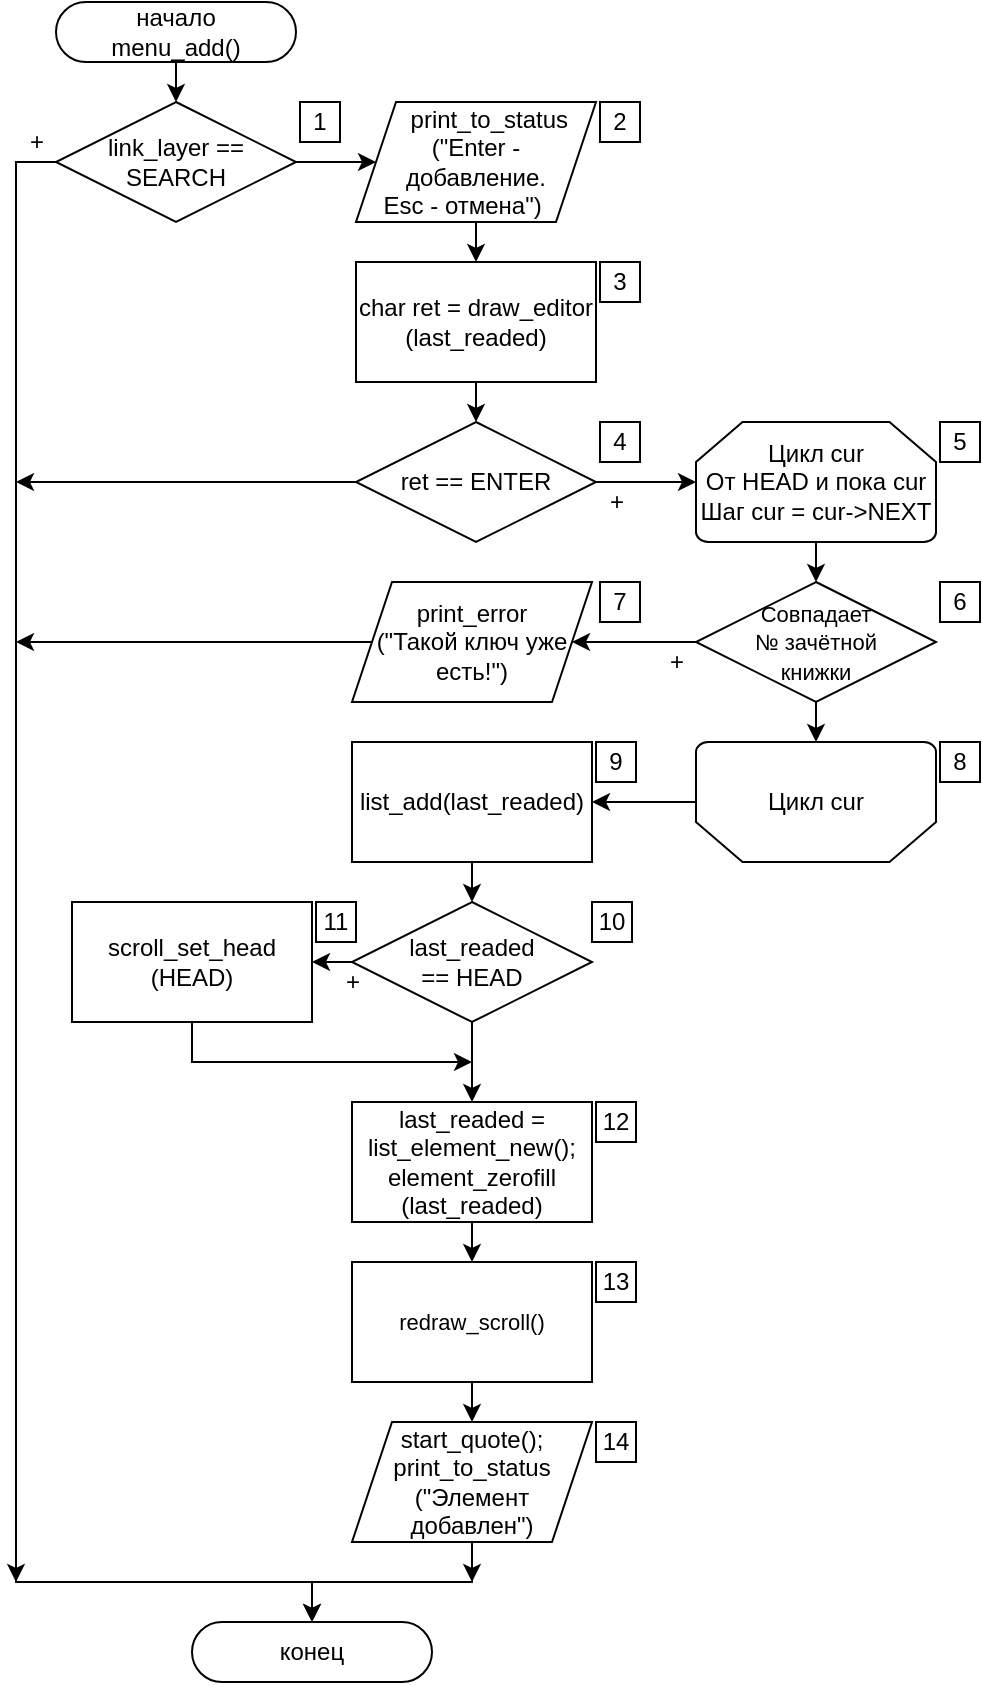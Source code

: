 <mxfile compressed="false" version="14.4.3" type="device">
  <diagram id="uBbau7ussQgPSl02ERnx" name="Page-1">
    <mxGraphModel dx="2095" dy="836" grid="1" gridSize="10" guides="1" tooltips="1" connect="1" arrows="1" fold="1" page="1" pageScale="1" pageWidth="827" pageHeight="1169" math="0" shadow="0">
      <root>
        <mxCell id="0" />
        <mxCell id="1" parent="0" />
        <mxCell id="537" value="начало&lt;br&gt;menu_add()" style="rounded=1;whiteSpace=wrap;html=1;arcSize=50;" parent="1" vertex="1">
          <mxGeometry x="20" width="120" height="30" as="geometry" />
        </mxCell>
        <mxCell id="538" value="конец" style="rounded=1;whiteSpace=wrap;html=1;arcSize=50;" parent="1" vertex="1">
          <mxGeometry x="88" y="810" width="120" height="30" as="geometry" />
        </mxCell>
        <mxCell id="GqCFAgjo5kdymURwTjTK-560" style="edgeStyle=orthogonalEdgeStyle;rounded=0;orthogonalLoop=1;jettySize=auto;html=1;exitX=0;exitY=0.5;exitDx=0;exitDy=0;" parent="1" source="536" edge="1">
          <mxGeometry relative="1" as="geometry">
            <mxPoint y="240" as="targetPoint" />
          </mxGeometry>
        </mxCell>
        <mxCell id="536" value="ret == ENTER" style="rhombus;whiteSpace=wrap;html=1;rounded=0;" parent="1" vertex="1">
          <mxGeometry x="170" y="210" width="120" height="60" as="geometry" />
        </mxCell>
        <mxCell id="535" value="last_readed = list_element_new();&lt;br&gt;element_zerofill&lt;br&gt;(last_readed)" style="rounded=0;whiteSpace=wrap;html=1;" parent="1" vertex="1">
          <mxGeometry x="168" y="550" width="120" height="60" as="geometry" />
        </mxCell>
        <mxCell id="1-S8u_m2SJU_XUDlVRuq-555" style="edgeStyle=orthogonalEdgeStyle;rounded=0;orthogonalLoop=1;jettySize=auto;html=1;exitX=0;exitY=0.5;exitDx=0;exitDy=0;entryX=1;entryY=0.5;entryDx=0;entryDy=0;" edge="1" parent="1" source="534" target="533">
          <mxGeometry relative="1" as="geometry" />
        </mxCell>
        <mxCell id="1-S8u_m2SJU_XUDlVRuq-556" style="edgeStyle=orthogonalEdgeStyle;rounded=0;orthogonalLoop=1;jettySize=auto;html=1;exitX=0.5;exitY=1;exitDx=0;exitDy=0;entryX=0.5;entryY=0;entryDx=0;entryDy=0;" edge="1" parent="1" source="534" target="535">
          <mxGeometry relative="1" as="geometry" />
        </mxCell>
        <mxCell id="534" value="last_readed&lt;br&gt;== HEAD" style="rhombus;whiteSpace=wrap;html=1;rounded=0;" parent="1" vertex="1">
          <mxGeometry x="168" y="450" width="120" height="60" as="geometry" />
        </mxCell>
        <mxCell id="1-S8u_m2SJU_XUDlVRuq-557" style="edgeStyle=orthogonalEdgeStyle;rounded=0;orthogonalLoop=1;jettySize=auto;html=1;exitX=0.5;exitY=1;exitDx=0;exitDy=0;" edge="1" parent="1" source="533">
          <mxGeometry relative="1" as="geometry">
            <mxPoint x="228" y="530" as="targetPoint" />
            <Array as="points">
              <mxPoint x="88" y="530" />
            </Array>
          </mxGeometry>
        </mxCell>
        <mxCell id="533" value="scroll_set_head&lt;br&gt;(HEAD)" style="rounded=0;whiteSpace=wrap;html=1;" parent="1" vertex="1">
          <mxGeometry x="28" y="450" width="120" height="60" as="geometry" />
        </mxCell>
        <mxCell id="532" value="list_add(last_readed)" style="rounded=0;whiteSpace=wrap;html=1;" parent="1" vertex="1">
          <mxGeometry x="168" y="370" width="120" height="60" as="geometry" />
        </mxCell>
        <mxCell id="543" style="edgeStyle=orthogonalEdgeStyle;rounded=0;orthogonalLoop=1;jettySize=auto;html=1;exitX=0.5;exitY=1;exitDx=0;exitDy=0;entryX=0.5;entryY=0;entryDx=0;entryDy=0;" parent="1" source="532" target="534" edge="1">
          <mxGeometry relative="1" as="geometry" />
        </mxCell>
        <mxCell id="530" value="Цикл cur&lt;br&gt;От HEAD и пока cur&lt;br&gt;Шаг cur = cur-&amp;gt;NEXT" style="strokeWidth=1;html=1;shape=mxgraph.flowchart.loop_limit;whiteSpace=wrap;flipV=0;" parent="1" vertex="1">
          <mxGeometry x="340" y="210" width="120" height="60" as="geometry" />
        </mxCell>
        <mxCell id="531" value="Цикл cur" style="strokeWidth=1;html=1;shape=mxgraph.flowchart.loop_limit;whiteSpace=wrap;flipV=1;" parent="1" vertex="1">
          <mxGeometry x="340" y="370" width="120" height="60" as="geometry" />
        </mxCell>
        <mxCell id="GqCFAgjo5kdymURwTjTK-565" style="edgeStyle=orthogonalEdgeStyle;rounded=0;orthogonalLoop=1;jettySize=auto;html=1;exitX=0;exitY=0.5;exitDx=0;exitDy=0;entryX=1;entryY=0.5;entryDx=0;entryDy=0;" parent="1" source="529" target="527" edge="1">
          <mxGeometry relative="1" as="geometry" />
        </mxCell>
        <mxCell id="529" value="&lt;font style=&quot;font-size: 11px&quot;&gt;Совпадает&lt;br&gt;№ зачётной&lt;br&gt;книжки&lt;/font&gt;" style="rhombus;whiteSpace=wrap;html=1;rounded=0;" parent="1" vertex="1">
          <mxGeometry x="340" y="290" width="120" height="60" as="geometry" />
        </mxCell>
        <mxCell id="GqCFAgjo5kdymURwTjTK-566" style="edgeStyle=orthogonalEdgeStyle;rounded=0;orthogonalLoop=1;jettySize=auto;html=1;exitX=0;exitY=0.5;exitDx=0;exitDy=0;" parent="1" source="527" edge="1">
          <mxGeometry relative="1" as="geometry">
            <mxPoint y="320" as="targetPoint" />
          </mxGeometry>
        </mxCell>
        <mxCell id="527" value="&lt;font&gt;&lt;font style=&quot;font-size: 12px&quot;&gt;print_error&lt;br&gt;&lt;/font&gt;(&quot;Такой ключ уже есть!&quot;)&lt;/font&gt;" style="shape=parallelogram;perimeter=parallelogramPerimeter;whiteSpace=wrap;html=1;fixedSize=1;fontFamily=Helvetica;fontSize=12;fontColor=#000000;align=center;strokeColor=#000000;fillColor=#ffffff;" parent="1" vertex="1">
          <mxGeometry x="168" y="290" width="120" height="60" as="geometry" />
        </mxCell>
        <mxCell id="546" style="edgeStyle=orthogonalEdgeStyle;rounded=0;orthogonalLoop=1;jettySize=auto;html=1;exitX=0.5;exitY=1;exitDx=0;exitDy=0;entryX=0.5;entryY=0;entryDx=0;entryDy=0;" parent="1" source="529" target="531" edge="1">
          <mxGeometry relative="1" as="geometry">
            <Array as="points">
              <mxPoint x="400" y="370" />
              <mxPoint x="400" y="370" />
            </Array>
          </mxGeometry>
        </mxCell>
        <mxCell id="547" style="edgeStyle=orthogonalEdgeStyle;rounded=0;orthogonalLoop=1;jettySize=auto;html=1;exitX=0.5;exitY=1;exitDx=0;exitDy=0;entryX=0.5;entryY=0;entryDx=0;entryDy=0;" parent="1" source="530" target="529" edge="1">
          <mxGeometry relative="1" as="geometry" />
        </mxCell>
        <mxCell id="548" style="edgeStyle=orthogonalEdgeStyle;rounded=0;orthogonalLoop=1;jettySize=auto;html=1;exitX=0;exitY=0.5;exitDx=0;exitDy=0;entryX=1;entryY=0.5;entryDx=0;entryDy=0;exitPerimeter=0;" parent="1" source="531" target="532" edge="1">
          <mxGeometry relative="1" as="geometry" />
        </mxCell>
        <mxCell id="549" style="edgeStyle=orthogonalEdgeStyle;rounded=0;orthogonalLoop=1;jettySize=auto;html=1;exitX=1;exitY=0.5;exitDx=0;exitDy=0;entryX=0;entryY=0.5;entryDx=0;entryDy=0;entryPerimeter=0;" parent="1" source="536" target="530" edge="1">
          <mxGeometry relative="1" as="geometry" />
        </mxCell>
        <mxCell id="526" value="char ret = draw_editor&lt;br&gt;(last_readed)" style="rounded=0;whiteSpace=wrap;html=1;" parent="1" vertex="1">
          <mxGeometry x="170" y="130" width="120" height="60" as="geometry" />
        </mxCell>
        <mxCell id="551" style="edgeStyle=orthogonalEdgeStyle;rounded=0;orthogonalLoop=1;jettySize=auto;html=1;exitX=0.5;exitY=1;exitDx=0;exitDy=0;entryX=0.5;entryY=0;entryDx=0;entryDy=0;" parent="1" source="526" target="536" edge="1">
          <mxGeometry relative="1" as="geometry" />
        </mxCell>
        <mxCell id="GqCFAgjo5kdymURwTjTK-596" style="edgeStyle=orthogonalEdgeStyle;rounded=0;orthogonalLoop=1;jettySize=auto;html=1;exitX=0;exitY=0.5;exitDx=0;exitDy=0;entryX=0.5;entryY=0;entryDx=0;entryDy=0;" parent="1" source="525" edge="1" target="538">
          <mxGeometry relative="1" as="geometry">
            <mxPoint x="-70" y="1110" as="targetPoint" />
            <Array as="points">
              <mxPoint y="80" />
              <mxPoint y="790" />
              <mxPoint x="148" y="790" />
            </Array>
          </mxGeometry>
        </mxCell>
        <mxCell id="1-S8u_m2SJU_XUDlVRuq-554" style="edgeStyle=orthogonalEdgeStyle;rounded=0;orthogonalLoop=1;jettySize=auto;html=1;exitX=1;exitY=0.5;exitDx=0;exitDy=0;entryX=0;entryY=0.5;entryDx=0;entryDy=0;" edge="1" parent="1" source="525" target="GqCFAgjo5kdymURwTjTK-575">
          <mxGeometry relative="1" as="geometry" />
        </mxCell>
        <mxCell id="1-S8u_m2SJU_XUDlVRuq-560" style="edgeStyle=orthogonalEdgeStyle;rounded=0;orthogonalLoop=1;jettySize=auto;html=1;exitX=0;exitY=0.5;exitDx=0;exitDy=0;" edge="1" parent="1" source="525">
          <mxGeometry relative="1" as="geometry">
            <mxPoint y="790" as="targetPoint" />
          </mxGeometry>
        </mxCell>
        <mxCell id="525" value="link_layer == SEARCH" style="rhombus;whiteSpace=wrap;html=1;rounded=0;" parent="1" vertex="1">
          <mxGeometry x="20" y="50" width="120" height="60" as="geometry" />
        </mxCell>
        <mxCell id="552" style="edgeStyle=orthogonalEdgeStyle;rounded=0;orthogonalLoop=1;jettySize=auto;html=1;exitX=0.5;exitY=1;exitDx=0;exitDy=0;entryX=0.5;entryY=0;entryDx=0;entryDy=0;" parent="1" source="525" edge="1">
          <mxGeometry relative="1" as="geometry" />
        </mxCell>
        <mxCell id="554" style="edgeStyle=orthogonalEdgeStyle;rounded=0;orthogonalLoop=1;jettySize=auto;html=1;exitX=0.5;exitY=1;exitDx=0;exitDy=0;entryX=0.5;entryY=0;entryDx=0;entryDy=0;" parent="1" source="537" target="525" edge="1">
          <mxGeometry relative="1" as="geometry" />
        </mxCell>
        <mxCell id="GqCFAgjo5kdymURwTjTK-561" value="+" style="text;html=1;align=center;verticalAlign=middle;resizable=0;points=[];autosize=1;" parent="1" vertex="1">
          <mxGeometry x="290" y="240" width="20" height="20" as="geometry" />
        </mxCell>
        <mxCell id="GqCFAgjo5kdymURwTjTK-562" value="+" style="text;html=1;align=center;verticalAlign=middle;resizable=0;points=[];autosize=1;" parent="1" vertex="1">
          <mxGeometry y="60" width="20" height="20" as="geometry" />
        </mxCell>
        <mxCell id="GqCFAgjo5kdymURwTjTK-563" value="+" style="text;html=1;align=center;verticalAlign=middle;resizable=0;points=[];autosize=1;" parent="1" vertex="1">
          <mxGeometry x="320" y="320" width="20" height="20" as="geometry" />
        </mxCell>
        <mxCell id="GqCFAgjo5kdymURwTjTK-572" style="edgeStyle=orthogonalEdgeStyle;rounded=0;orthogonalLoop=1;jettySize=auto;html=1;exitX=0.5;exitY=1;exitDx=0;exitDy=0;entryX=0.5;entryY=0;entryDx=0;entryDy=0;" parent="1" source="GqCFAgjo5kdymURwTjTK-567" target="538" edge="1">
          <mxGeometry relative="1" as="geometry">
            <Array as="points">
              <mxPoint x="228" y="790" />
              <mxPoint x="148" y="790" />
            </Array>
          </mxGeometry>
        </mxCell>
        <mxCell id="GqCFAgjo5kdymURwTjTK-595" style="edgeStyle=orthogonalEdgeStyle;rounded=0;orthogonalLoop=1;jettySize=auto;html=1;exitX=0.5;exitY=1;exitDx=0;exitDy=0;" parent="1" source="GqCFAgjo5kdymURwTjTK-567" edge="1">
          <mxGeometry relative="1" as="geometry">
            <mxPoint x="228" y="790" as="targetPoint" />
          </mxGeometry>
        </mxCell>
        <mxCell id="GqCFAgjo5kdymURwTjTK-567" value="&lt;font style=&quot;font-size: 12px&quot;&gt;start_quote();&lt;br&gt;print_to_status&lt;br&gt;(&quot;Элемент&lt;br&gt;добавлен&quot;)&lt;/font&gt;" style="shape=parallelogram;perimeter=parallelogramPerimeter;whiteSpace=wrap;html=1;fixedSize=1;fontFamily=Helvetica;fontSize=12;fontColor=#000000;align=center;strokeColor=#000000;fillColor=#ffffff;" parent="1" vertex="1">
          <mxGeometry x="168" y="710" width="120" height="60" as="geometry" />
        </mxCell>
        <mxCell id="GqCFAgjo5kdymURwTjTK-568" style="edgeStyle=orthogonalEdgeStyle;rounded=0;orthogonalLoop=1;jettySize=auto;html=1;exitX=0.5;exitY=1;exitDx=0;exitDy=0;entryX=0.5;entryY=0;entryDx=0;entryDy=0;" parent="1" source="GqCFAgjo5kdymURwTjTK-573" target="GqCFAgjo5kdymURwTjTK-567" edge="1">
          <mxGeometry relative="1" as="geometry">
            <mxPoint x="228" y="610" as="sourcePoint" />
            <mxPoint x="158" y="850" as="targetPoint" />
          </mxGeometry>
        </mxCell>
        <mxCell id="GqCFAgjo5kdymURwTjTK-573" value="&lt;span style=&quot;font-size: 11px&quot;&gt;redraw_scroll()&lt;/span&gt;" style="rounded=0;whiteSpace=wrap;html=1;" parent="1" vertex="1">
          <mxGeometry x="168" y="630" width="120" height="60" as="geometry" />
        </mxCell>
        <mxCell id="GqCFAgjo5kdymURwTjTK-574" style="edgeStyle=orthogonalEdgeStyle;rounded=0;orthogonalLoop=1;jettySize=auto;html=1;exitX=0.5;exitY=1;exitDx=0;exitDy=0;entryX=0.5;entryY=0;entryDx=0;entryDy=0;" parent="1" source="535" target="GqCFAgjo5kdymURwTjTK-573" edge="1">
          <mxGeometry relative="1" as="geometry">
            <mxPoint x="228" y="610" as="sourcePoint" />
            <mxPoint x="228" y="680" as="targetPoint" />
          </mxGeometry>
        </mxCell>
        <mxCell id="GqCFAgjo5kdymURwTjTK-577" style="edgeStyle=orthogonalEdgeStyle;rounded=0;orthogonalLoop=1;jettySize=auto;html=1;exitX=0.5;exitY=1;exitDx=0;exitDy=0;entryX=0.5;entryY=0;entryDx=0;entryDy=0;" parent="1" source="GqCFAgjo5kdymURwTjTK-575" target="526" edge="1">
          <mxGeometry relative="1" as="geometry" />
        </mxCell>
        <mxCell id="GqCFAgjo5kdymURwTjTK-575" value="&lt;span&gt;&amp;nbsp; &amp;nbsp; print_to_status&lt;br&gt;(&quot;Enter - &lt;br&gt;добавление.&lt;br&gt;Esc -&amp;nbsp;отмена&quot;)&amp;nbsp; &amp;nbsp;&amp;nbsp;&lt;/span&gt;" style="shape=parallelogram;perimeter=parallelogramPerimeter;whiteSpace=wrap;html=1;fixedSize=1;" parent="1" vertex="1">
          <mxGeometry x="170" y="50" width="120" height="60" as="geometry" />
        </mxCell>
        <mxCell id="GqCFAgjo5kdymURwTjTK-579" value="+" style="text;html=1;align=center;verticalAlign=middle;resizable=0;points=[];autosize=1;" parent="1" vertex="1">
          <mxGeometry x="158" y="480" width="20" height="20" as="geometry" />
        </mxCell>
        <mxCell id="GqCFAgjo5kdymURwTjTK-580" value="1" style="whiteSpace=wrap;html=1;aspect=fixed;" parent="1" vertex="1">
          <mxGeometry x="142" y="50" width="20" height="20" as="geometry" />
        </mxCell>
        <mxCell id="GqCFAgjo5kdymURwTjTK-581" value="2" style="whiteSpace=wrap;html=1;aspect=fixed;" parent="1" vertex="1">
          <mxGeometry x="292" y="50" width="20" height="20" as="geometry" />
        </mxCell>
        <mxCell id="GqCFAgjo5kdymURwTjTK-582" value="3" style="whiteSpace=wrap;html=1;aspect=fixed;" parent="1" vertex="1">
          <mxGeometry x="292" y="130" width="20" height="20" as="geometry" />
        </mxCell>
        <mxCell id="GqCFAgjo5kdymURwTjTK-583" value="4" style="whiteSpace=wrap;html=1;aspect=fixed;" parent="1" vertex="1">
          <mxGeometry x="292" y="210" width="20" height="20" as="geometry" />
        </mxCell>
        <mxCell id="GqCFAgjo5kdymURwTjTK-584" value="5" style="whiteSpace=wrap;html=1;aspect=fixed;" parent="1" vertex="1">
          <mxGeometry x="462" y="210" width="20" height="20" as="geometry" />
        </mxCell>
        <mxCell id="GqCFAgjo5kdymURwTjTK-585" value="6" style="whiteSpace=wrap;html=1;aspect=fixed;" parent="1" vertex="1">
          <mxGeometry x="462" y="290" width="20" height="20" as="geometry" />
        </mxCell>
        <mxCell id="GqCFAgjo5kdymURwTjTK-586" value="8" style="whiteSpace=wrap;html=1;aspect=fixed;" parent="1" vertex="1">
          <mxGeometry x="462" y="370" width="20" height="20" as="geometry" />
        </mxCell>
        <mxCell id="GqCFAgjo5kdymURwTjTK-587" value="9" style="whiteSpace=wrap;html=1;aspect=fixed;" parent="1" vertex="1">
          <mxGeometry x="290" y="370" width="20" height="20" as="geometry" />
        </mxCell>
        <mxCell id="GqCFAgjo5kdymURwTjTK-588" value="10" style="whiteSpace=wrap;html=1;aspect=fixed;" parent="1" vertex="1">
          <mxGeometry x="288" y="450" width="20" height="20" as="geometry" />
        </mxCell>
        <mxCell id="GqCFAgjo5kdymURwTjTK-589" value="11" style="whiteSpace=wrap;html=1;aspect=fixed;" parent="1" vertex="1">
          <mxGeometry x="150" y="450" width="20" height="20" as="geometry" />
        </mxCell>
        <mxCell id="GqCFAgjo5kdymURwTjTK-591" value="12" style="whiteSpace=wrap;html=1;aspect=fixed;" parent="1" vertex="1">
          <mxGeometry x="290" y="550" width="20" height="20" as="geometry" />
        </mxCell>
        <mxCell id="GqCFAgjo5kdymURwTjTK-592" value="13" style="whiteSpace=wrap;html=1;aspect=fixed;" parent="1" vertex="1">
          <mxGeometry x="290" y="630" width="20" height="20" as="geometry" />
        </mxCell>
        <mxCell id="GqCFAgjo5kdymURwTjTK-593" value="14" style="whiteSpace=wrap;html=1;aspect=fixed;" parent="1" vertex="1">
          <mxGeometry x="290" y="710" width="20" height="20" as="geometry" />
        </mxCell>
        <mxCell id="GqCFAgjo5kdymURwTjTK-594" value="7" style="whiteSpace=wrap;html=1;aspect=fixed;" parent="1" vertex="1">
          <mxGeometry x="292" y="290" width="20" height="20" as="geometry" />
        </mxCell>
      </root>
    </mxGraphModel>
  </diagram>
</mxfile>
